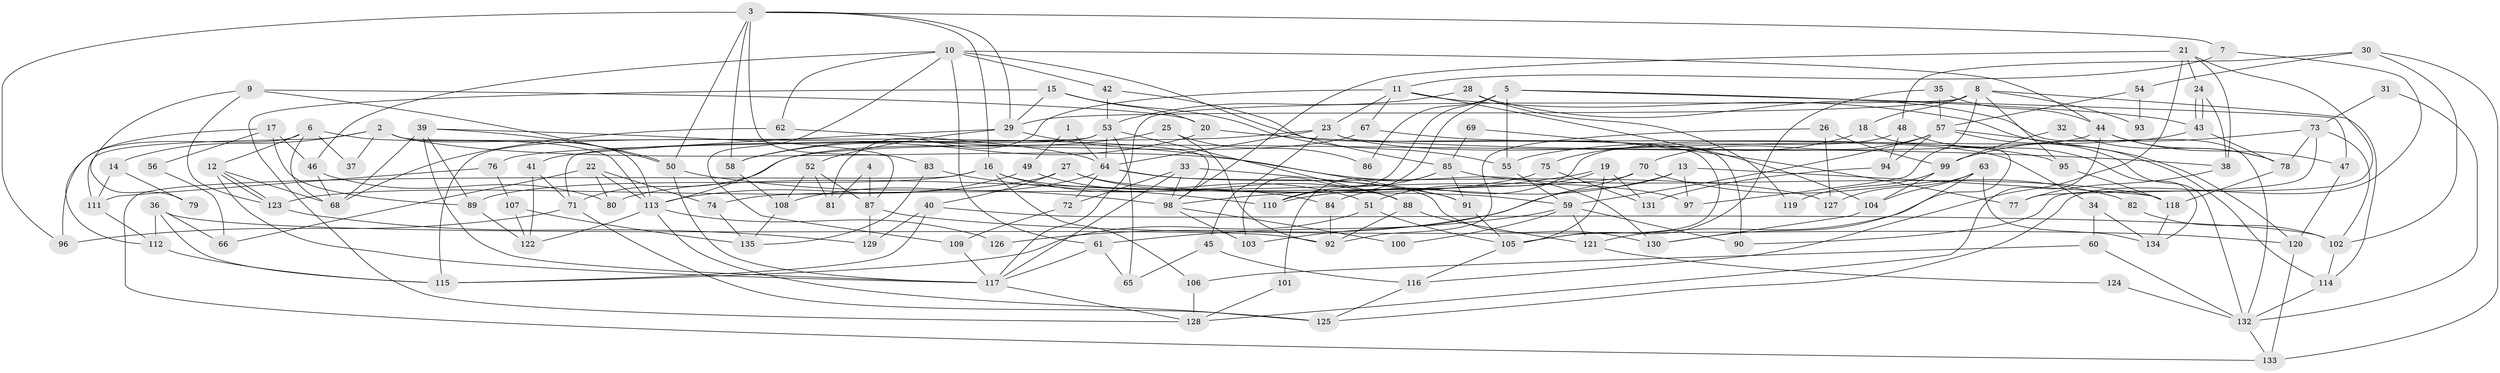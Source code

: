 // Generated by graph-tools (version 1.1) at 2025/49/03/09/25 04:49:47]
// undirected, 135 vertices, 270 edges
graph export_dot {
graph [start="1"]
  node [color=gray90,style=filled];
  1;
  2;
  3;
  4;
  5;
  6;
  7;
  8;
  9;
  10;
  11;
  12;
  13;
  14;
  15;
  16;
  17;
  18;
  19;
  20;
  21;
  22;
  23;
  24;
  25;
  26;
  27;
  28;
  29;
  30;
  31;
  32;
  33;
  34;
  35;
  36;
  37;
  38;
  39;
  40;
  41;
  42;
  43;
  44;
  45;
  46;
  47;
  48;
  49;
  50;
  51;
  52;
  53;
  54;
  55;
  56;
  57;
  58;
  59;
  60;
  61;
  62;
  63;
  64;
  65;
  66;
  67;
  68;
  69;
  70;
  71;
  72;
  73;
  74;
  75;
  76;
  77;
  78;
  79;
  80;
  81;
  82;
  83;
  84;
  85;
  86;
  87;
  88;
  89;
  90;
  91;
  92;
  93;
  94;
  95;
  96;
  97;
  98;
  99;
  100;
  101;
  102;
  103;
  104;
  105;
  106;
  107;
  108;
  109;
  110;
  111;
  112;
  113;
  114;
  115;
  116;
  117;
  118;
  119;
  120;
  121;
  122;
  123;
  124;
  125;
  126;
  127;
  128;
  129;
  130;
  131;
  132;
  133;
  134;
  135;
  1 -- 64;
  1 -- 49;
  2 -- 98;
  2 -- 113;
  2 -- 14;
  2 -- 37;
  2 -- 111;
  2 -- 130;
  3 -- 58;
  3 -- 29;
  3 -- 7;
  3 -- 16;
  3 -- 50;
  3 -- 83;
  3 -- 96;
  4 -- 81;
  4 -- 87;
  5 -- 55;
  5 -- 43;
  5 -- 47;
  5 -- 86;
  5 -- 103;
  5 -- 110;
  6 -- 68;
  6 -- 12;
  6 -- 37;
  6 -- 96;
  6 -- 113;
  7 -- 11;
  7 -- 125;
  8 -- 114;
  8 -- 29;
  8 -- 18;
  8 -- 93;
  8 -- 95;
  8 -- 97;
  8 -- 117;
  9 -- 123;
  9 -- 50;
  9 -- 20;
  9 -- 79;
  10 -- 42;
  10 -- 85;
  10 -- 44;
  10 -- 46;
  10 -- 61;
  10 -- 62;
  10 -- 109;
  11 -- 104;
  11 -- 67;
  11 -- 23;
  11 -- 81;
  11 -- 114;
  12 -- 117;
  12 -- 123;
  12 -- 123;
  12 -- 68;
  13 -- 97;
  13 -- 118;
  13 -- 110;
  13 -- 126;
  14 -- 111;
  14 -- 79;
  15 -- 128;
  15 -- 29;
  15 -- 20;
  15 -- 55;
  16 -- 89;
  16 -- 84;
  16 -- 97;
  16 -- 106;
  16 -- 133;
  17 -- 112;
  17 -- 46;
  17 -- 56;
  17 -- 89;
  18 -- 121;
  18 -- 75;
  19 -- 131;
  19 -- 98;
  19 -- 51;
  19 -- 105;
  20 -- 38;
  20 -- 58;
  21 -- 38;
  21 -- 116;
  21 -- 24;
  21 -- 90;
  21 -- 98;
  22 -- 74;
  22 -- 113;
  22 -- 66;
  22 -- 80;
  23 -- 64;
  23 -- 34;
  23 -- 45;
  23 -- 76;
  23 -- 90;
  24 -- 43;
  24 -- 43;
  24 -- 38;
  25 -- 58;
  25 -- 92;
  25 -- 86;
  26 -- 99;
  26 -- 127;
  26 -- 92;
  27 -- 59;
  27 -- 40;
  27 -- 88;
  27 -- 123;
  28 -- 132;
  28 -- 53;
  28 -- 119;
  29 -- 41;
  29 -- 91;
  29 -- 52;
  30 -- 133;
  30 -- 102;
  30 -- 48;
  30 -- 54;
  31 -- 132;
  31 -- 73;
  32 -- 99;
  32 -- 78;
  33 -- 72;
  33 -- 98;
  33 -- 91;
  33 -- 117;
  34 -- 60;
  34 -- 134;
  35 -- 105;
  35 -- 44;
  35 -- 57;
  36 -- 115;
  36 -- 92;
  36 -- 66;
  36 -- 112;
  38 -- 77;
  39 -- 117;
  39 -- 50;
  39 -- 68;
  39 -- 87;
  39 -- 89;
  40 -- 115;
  40 -- 129;
  40 -- 102;
  41 -- 122;
  41 -- 71;
  42 -- 105;
  42 -- 53;
  43 -- 55;
  43 -- 78;
  44 -- 71;
  44 -- 47;
  44 -- 78;
  44 -- 128;
  45 -- 116;
  45 -- 65;
  46 -- 68;
  46 -- 80;
  47 -- 120;
  48 -- 84;
  48 -- 94;
  48 -- 134;
  49 -- 51;
  49 -- 113;
  50 -- 117;
  50 -- 98;
  51 -- 105;
  51 -- 115;
  52 -- 87;
  52 -- 81;
  52 -- 108;
  53 -- 64;
  53 -- 65;
  53 -- 71;
  53 -- 88;
  53 -- 115;
  54 -- 57;
  54 -- 93;
  55 -- 59;
  56 -- 66;
  57 -- 59;
  57 -- 70;
  57 -- 94;
  57 -- 120;
  57 -- 132;
  58 -- 108;
  59 -- 61;
  59 -- 90;
  59 -- 100;
  59 -- 121;
  60 -- 106;
  60 -- 132;
  61 -- 117;
  61 -- 65;
  62 -- 68;
  62 -- 64;
  63 -- 134;
  63 -- 130;
  63 -- 104;
  63 -- 127;
  64 -- 108;
  64 -- 72;
  64 -- 127;
  64 -- 130;
  67 -- 95;
  67 -- 113;
  69 -- 77;
  69 -- 85;
  70 -- 103;
  70 -- 74;
  70 -- 82;
  71 -- 96;
  71 -- 125;
  72 -- 109;
  73 -- 78;
  73 -- 102;
  73 -- 77;
  73 -- 99;
  74 -- 135;
  75 -- 80;
  75 -- 131;
  76 -- 111;
  76 -- 107;
  78 -- 118;
  82 -- 102;
  83 -- 110;
  83 -- 135;
  84 -- 92;
  85 -- 110;
  85 -- 118;
  85 -- 91;
  85 -- 101;
  87 -- 120;
  87 -- 129;
  88 -- 92;
  88 -- 121;
  89 -- 122;
  91 -- 105;
  94 -- 131;
  95 -- 118;
  98 -- 100;
  98 -- 103;
  99 -- 104;
  99 -- 119;
  101 -- 128;
  102 -- 114;
  104 -- 130;
  105 -- 116;
  106 -- 128;
  107 -- 122;
  107 -- 135;
  108 -- 135;
  109 -- 117;
  111 -- 112;
  112 -- 115;
  113 -- 125;
  113 -- 122;
  113 -- 126;
  114 -- 132;
  116 -- 125;
  117 -- 128;
  118 -- 134;
  120 -- 133;
  121 -- 124;
  123 -- 129;
  124 -- 132;
  132 -- 133;
}
